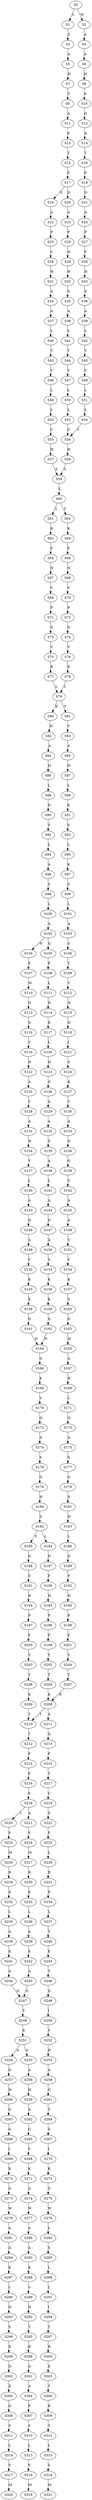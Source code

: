 strict digraph  {
	S0 -> S1 [ label = L ];
	S0 -> S2 [ label = W ];
	S1 -> S3 [ label = S ];
	S2 -> S4 [ label = A ];
	S3 -> S5 [ label = A ];
	S4 -> S6 [ label = A ];
	S5 -> S7 [ label = H ];
	S6 -> S8 [ label = H ];
	S7 -> S9 [ label = V ];
	S8 -> S10 [ label = A ];
	S9 -> S11 [ label = A ];
	S10 -> S12 [ label = D ];
	S11 -> S13 [ label = P ];
	S12 -> S14 [ label = A ];
	S13 -> S15 [ label = T ];
	S14 -> S16 [ label = T ];
	S15 -> S17 [ label = F ];
	S16 -> S18 [ label = F ];
	S17 -> S19 [ label = E ];
	S17 -> S20 [ label = D ];
	S18 -> S21 [ label = D ];
	S19 -> S22 [ label = A ];
	S20 -> S23 [ label = A ];
	S21 -> S24 [ label = A ];
	S22 -> S25 [ label = P ];
	S23 -> S26 [ label = P ];
	S24 -> S27 [ label = P ];
	S25 -> S28 [ label = L ];
	S26 -> S29 [ label = H ];
	S27 -> S30 [ label = F ];
	S28 -> S31 [ label = H ];
	S29 -> S32 [ label = H ];
	S30 -> S33 [ label = H ];
	S31 -> S34 [ label = A ];
	S32 -> S35 [ label = S ];
	S33 -> S36 [ label = S ];
	S34 -> S37 [ label = A ];
	S35 -> S38 [ label = A ];
	S36 -> S39 [ label = A ];
	S37 -> S40 [ label = L ];
	S38 -> S41 [ label = L ];
	S39 -> S42 [ label = L ];
	S40 -> S43 [ label = T ];
	S41 -> S44 [ label = T ];
	S42 -> S45 [ label = T ];
	S43 -> S46 [ label = V ];
	S44 -> S47 [ label = V ];
	S45 -> S48 [ label = V ];
	S46 -> S49 [ label = L ];
	S47 -> S50 [ label = L ];
	S48 -> S51 [ label = L ];
	S49 -> S52 [ label = L ];
	S50 -> S53 [ label = L ];
	S51 -> S54 [ label = L ];
	S52 -> S55 [ label = C ];
	S53 -> S56 [ label = C ];
	S54 -> S56 [ label = C ];
	S55 -> S57 [ label = H ];
	S56 -> S58 [ label = H ];
	S57 -> S59 [ label = S ];
	S58 -> S59 [ label = S ];
	S59 -> S60 [ label = L ];
	S60 -> S61 [ label = L ];
	S60 -> S62 [ label = F ];
	S61 -> S63 [ label = K ];
	S62 -> S64 [ label = K ];
	S63 -> S65 [ label = F ];
	S64 -> S66 [ label = F ];
	S65 -> S67 [ label = N ];
	S66 -> S68 [ label = N ];
	S67 -> S69 [ label = V ];
	S68 -> S70 [ label = V ];
	S69 -> S71 [ label = P ];
	S70 -> S72 [ label = P ];
	S71 -> S73 [ label = D ];
	S72 -> S74 [ label = D ];
	S73 -> S75 [ label = V ];
	S74 -> S76 [ label = V ];
	S75 -> S77 [ label = R ];
	S76 -> S78 [ label = R ];
	S77 -> S79 [ label = L ];
	S78 -> S79 [ label = L ];
	S79 -> S80 [ label = K ];
	S79 -> S81 [ label = V ];
	S80 -> S82 [ label = H ];
	S81 -> S83 [ label = Y ];
	S82 -> S84 [ label = A ];
	S83 -> S85 [ label = A ];
	S84 -> S86 [ label = H ];
	S85 -> S87 [ label = H ];
	S86 -> S88 [ label = L ];
	S87 -> S89 [ label = L ];
	S88 -> S90 [ label = D ];
	S89 -> S91 [ label = E ];
	S90 -> S92 [ label = S ];
	S91 -> S93 [ label = S ];
	S92 -> S94 [ label = L ];
	S93 -> S95 [ label = L ];
	S94 -> S96 [ label = A ];
	S95 -> S97 [ label = K ];
	S96 -> S98 [ label = S ];
	S97 -> S99 [ label = S ];
	S98 -> S100 [ label = L ];
	S99 -> S101 [ label = L ];
	S100 -> S102 [ label = A ];
	S101 -> S103 [ label = A ];
	S102 -> S104 [ label = N ];
	S102 -> S105 [ label = G ];
	S103 -> S106 [ label = S ];
	S104 -> S107 [ label = P ];
	S105 -> S108 [ label = P ];
	S106 -> S109 [ label = T ];
	S107 -> S110 [ label = M ];
	S108 -> S111 [ label = L ];
	S109 -> S112 [ label = V ];
	S110 -> S113 [ label = D ];
	S111 -> S114 [ label = D ];
	S112 -> S115 [ label = N ];
	S113 -> S116 [ label = D ];
	S114 -> S117 [ label = D ];
	S115 -> S118 [ label = D ];
	S116 -> S119 [ label = V ];
	S117 -> S120 [ label = L ];
	S118 -> S121 [ label = I ];
	S119 -> S122 [ label = H ];
	S120 -> S123 [ label = H ];
	S121 -> S124 [ label = S ];
	S122 -> S125 [ label = A ];
	S123 -> S126 [ label = G ];
	S124 -> S127 [ label = K ];
	S125 -> S128 [ label = V ];
	S126 -> S129 [ label = A ];
	S127 -> S130 [ label = V ];
	S128 -> S131 [ label = A ];
	S129 -> S132 [ label = A ];
	S130 -> S133 [ label = A ];
	S131 -> S134 [ label = N ];
	S132 -> S135 [ label = S ];
	S133 -> S136 [ label = D ];
	S134 -> S137 [ label = T ];
	S135 -> S138 [ label = A ];
	S136 -> S139 [ label = G ];
	S137 -> S140 [ label = L ];
	S138 -> S141 [ label = L ];
	S139 -> S142 [ label = V ];
	S140 -> S143 [ label = A ];
	S141 -> S144 [ label = A ];
	S142 -> S145 [ label = A ];
	S143 -> S146 [ label = D ];
	S144 -> S147 [ label = D ];
	S145 -> S148 [ label = A ];
	S146 -> S149 [ label = A ];
	S147 -> S150 [ label = A ];
	S148 -> S151 [ label = V ];
	S149 -> S152 [ label = V ];
	S150 -> S153 [ label = V ];
	S151 -> S154 [ label = V ];
	S152 -> S155 [ label = K ];
	S153 -> S156 [ label = K ];
	S154 -> S157 [ label = K ];
	S155 -> S158 [ label = K ];
	S156 -> S159 [ label = K ];
	S157 -> S160 [ label = S ];
	S158 -> S161 [ label = G ];
	S159 -> S162 [ label = G ];
	S160 -> S163 [ label = G ];
	S161 -> S164 [ label = H ];
	S162 -> S164 [ label = H ];
	S163 -> S165 [ label = H ];
	S164 -> S166 [ label = G ];
	S165 -> S167 [ label = A ];
	S166 -> S168 [ label = K ];
	S167 -> S169 [ label = R ];
	S168 -> S170 [ label = V ];
	S169 -> S171 [ label = L ];
	S170 -> S172 [ label = Q ];
	S171 -> S173 [ label = Q ];
	S172 -> S174 [ label = A ];
	S173 -> S175 [ label = A ];
	S174 -> S176 [ label = S ];
	S175 -> S177 [ label = S ];
	S176 -> S178 [ label = G ];
	S177 -> S179 [ label = G ];
	S178 -> S180 [ label = H ];
	S179 -> S181 [ label = S ];
	S180 -> S182 [ label = S ];
	S181 -> S183 [ label = H ];
	S182 -> S184 [ label = L ];
	S182 -> S185 [ label = V ];
	S183 -> S186 [ label = L ];
	S184 -> S187 [ label = D ];
	S185 -> S188 [ label = D ];
	S186 -> S189 [ label = D ];
	S187 -> S190 [ label = F ];
	S188 -> S191 [ label = F ];
	S189 -> S192 [ label = F ];
	S190 -> S193 [ label = H ];
	S191 -> S194 [ label = H ];
	S192 -> S195 [ label = H ];
	S193 -> S196 [ label = P ];
	S194 -> S197 [ label = P ];
	S195 -> S198 [ label = P ];
	S196 -> S199 [ label = F ];
	S197 -> S200 [ label = F ];
	S198 -> S201 [ label = F ];
	S199 -> S202 [ label = Y ];
	S200 -> S203 [ label = Y ];
	S201 -> S204 [ label = Y ];
	S202 -> S205 [ label = T ];
	S203 -> S206 [ label = T ];
	S204 -> S207 [ label = T ];
	S205 -> S208 [ label = K ];
	S206 -> S209 [ label = K ];
	S207 -> S208 [ label = K ];
	S208 -> S210 [ label = T ];
	S208 -> S211 [ label = A ];
	S209 -> S210 [ label = T ];
	S210 -> S212 [ label = T ];
	S211 -> S213 [ label = Q ];
	S212 -> S214 [ label = P ];
	S213 -> S215 [ label = P ];
	S214 -> S216 [ label = F ];
	S215 -> S217 [ label = Y ];
	S216 -> S218 [ label = S ];
	S217 -> S219 [ label = C ];
	S218 -> S220 [ label = L ];
	S218 -> S221 [ label = A ];
	S219 -> S222 [ label = S ];
	S220 -> S223 [ label = F ];
	S221 -> S224 [ label = F ];
	S222 -> S225 [ label = F ];
	S223 -> S226 [ label = M ];
	S224 -> S227 [ label = M ];
	S225 -> S228 [ label = L ];
	S226 -> S229 [ label = R ];
	S227 -> S230 [ label = R ];
	S228 -> S231 [ label = R ];
	S229 -> S232 [ label = E ];
	S230 -> S233 [ label = E ];
	S231 -> S234 [ label = E ];
	S232 -> S235 [ label = L ];
	S233 -> S236 [ label = L ];
	S234 -> S237 [ label = L ];
	S235 -> S238 [ label = A ];
	S236 -> S239 [ label = A ];
	S237 -> S240 [ label = T ];
	S238 -> S241 [ label = E ];
	S239 -> S242 [ label = E ];
	S240 -> S243 [ label = E ];
	S241 -> S244 [ label = A ];
	S242 -> S245 [ label = A ];
	S243 -> S246 [ label = T ];
	S244 -> S247 [ label = G ];
	S245 -> S247 [ label = G ];
	S246 -> S248 [ label = G ];
	S247 -> S249 [ label = Y ];
	S248 -> S250 [ label = I ];
	S249 -> S251 [ label = E ];
	S250 -> S252 [ label = V ];
	S251 -> S253 [ label = G ];
	S251 -> S254 [ label = A ];
	S252 -> S255 [ label = D ];
	S253 -> S256 [ label = A ];
	S254 -> S257 [ label = G ];
	S255 -> S258 [ label = A ];
	S256 -> S259 [ label = H ];
	S257 -> S260 [ label = H ];
	S258 -> S261 [ label = Q ];
	S259 -> S262 [ label = A ];
	S260 -> S263 [ label = G ];
	S261 -> S264 [ label = T ];
	S262 -> S265 [ label = G ];
	S263 -> S266 [ label = G ];
	S264 -> S267 [ label = S ];
	S265 -> S268 [ label = V ];
	S266 -> S269 [ label = I ];
	S267 -> S270 [ label = I ];
	S268 -> S271 [ label = K ];
	S269 -> S272 [ label = K ];
	S270 -> S273 [ label = K ];
	S271 -> S274 [ label = G ];
	S272 -> S275 [ label = G ];
	S273 -> S276 [ label = S ];
	S274 -> S277 [ label = W ];
	S275 -> S278 [ label = W ];
	S276 -> S279 [ label = W ];
	S277 -> S280 [ label = A ];
	S278 -> S281 [ label = A ];
	S279 -> S282 [ label = L ];
	S280 -> S283 [ label = A ];
	S281 -> S284 [ label = A ];
	S282 -> S285 [ label = S ];
	S283 -> S286 [ label = K ];
	S284 -> S287 [ label = K ];
	S285 -> S288 [ label = L ];
	S286 -> S289 [ label = V ];
	S287 -> S290 [ label = I ];
	S288 -> S291 [ label = I ];
	S289 -> S292 [ label = N ];
	S290 -> S293 [ label = N ];
	S291 -> S294 [ label = I ];
	S292 -> S295 [ label = T ];
	S293 -> S296 [ label = S ];
	S294 -> S297 [ label = T ];
	S295 -> S298 [ label = K ];
	S296 -> S299 [ label = K ];
	S297 -> S300 [ label = R ];
	S298 -> S301 [ label = D ];
	S299 -> S302 [ label = D ];
	S300 -> S303 [ label = E ];
	S301 -> S304 [ label = A ];
	S302 -> S305 [ label = E ];
	S303 -> S306 [ label = T ];
	S304 -> S307 [ label = P ];
	S305 -> S308 [ label = G ];
	S306 -> S309 [ label = R ];
	S307 -> S310 [ label = S ];
	S308 -> S311 [ label = S ];
	S309 -> S312 [ label = T ];
	S310 -> S313 [ label = L ];
	S311 -> S314 [ label = L ];
	S312 -> S315 [ label = L ];
	S313 -> S316 [ label = V ];
	S314 -> S317 [ label = V ];
	S315 -> S318 [ label = S ];
	S316 -> S319 [ label = M ];
	S317 -> S320 [ label = M ];
	S318 -> S321 [ label = M ];
}
